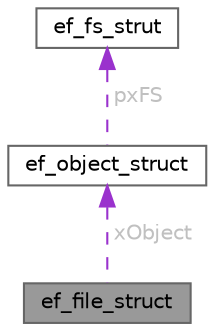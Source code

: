 digraph "ef_file_struct"
{
 // LATEX_PDF_SIZE
  bgcolor="transparent";
  edge [fontname=Helvetica,fontsize=10,labelfontname=Helvetica,labelfontsize=10];
  node [fontname=Helvetica,fontsize=10,shape=box,height=0.2,width=0.4];
  Node1 [id="Node000001",label="ef_file_struct",height=0.2,width=0.4,color="gray40", fillcolor="grey60", style="filled", fontcolor="black",tooltip="File object structure (ef_file_st)"];
  Node2 -> Node1 [id="edge1_Node000001_Node000002",dir="back",color="darkorchid3",style="dashed",tooltip=" ",label=" xObject",fontcolor="grey" ];
  Node2 [id="Node000002",label="ef_object_struct",height=0.2,width=0.4,color="gray40", fillcolor="white", style="filled",URL="$structef__object__struct.html",tooltip="Object ID and allocation information (ef_object_st)"];
  Node3 -> Node2 [id="edge2_Node000002_Node000003",dir="back",color="darkorchid3",style="dashed",tooltip=" ",label=" pxFS",fontcolor="grey" ];
  Node3 [id="Node000003",label="ef_fs_strut",height=0.2,width=0.4,color="gray40", fillcolor="white", style="filled",URL="$structef__fs__strut.html",tooltip="Filesystem object structure (ef_fs_st)"];
}
